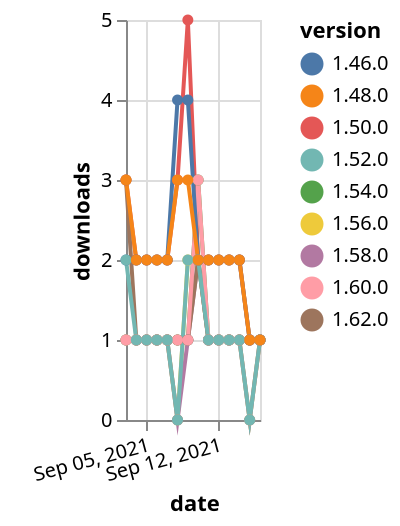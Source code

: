 {"$schema": "https://vega.github.io/schema/vega-lite/v5.json", "description": "A simple bar chart with embedded data.", "data": {"values": [{"date": "2021-09-03", "total": 173, "delta": 1, "version": "1.56.0"}, {"date": "2021-09-04", "total": 174, "delta": 1, "version": "1.56.0"}, {"date": "2021-09-05", "total": 175, "delta": 1, "version": "1.56.0"}, {"date": "2021-09-06", "total": 176, "delta": 1, "version": "1.56.0"}, {"date": "2021-09-07", "total": 177, "delta": 1, "version": "1.56.0"}, {"date": "2021-09-08", "total": 177, "delta": 0, "version": "1.56.0"}, {"date": "2021-09-09", "total": 179, "delta": 2, "version": "1.56.0"}, {"date": "2021-09-10", "total": 181, "delta": 2, "version": "1.56.0"}, {"date": "2021-09-11", "total": 182, "delta": 1, "version": "1.56.0"}, {"date": "2021-09-12", "total": 183, "delta": 1, "version": "1.56.0"}, {"date": "2021-09-13", "total": 184, "delta": 1, "version": "1.56.0"}, {"date": "2021-09-14", "total": 185, "delta": 1, "version": "1.56.0"}, {"date": "2021-09-15", "total": 185, "delta": 0, "version": "1.56.0"}, {"date": "2021-09-16", "total": 186, "delta": 1, "version": "1.56.0"}, {"date": "2021-09-03", "total": 310, "delta": 1, "version": "1.54.0"}, {"date": "2021-09-04", "total": 311, "delta": 1, "version": "1.54.0"}, {"date": "2021-09-05", "total": 312, "delta": 1, "version": "1.54.0"}, {"date": "2021-09-06", "total": 313, "delta": 1, "version": "1.54.0"}, {"date": "2021-09-07", "total": 314, "delta": 1, "version": "1.54.0"}, {"date": "2021-09-08", "total": 315, "delta": 1, "version": "1.54.0"}, {"date": "2021-09-09", "total": 316, "delta": 1, "version": "1.54.0"}, {"date": "2021-09-10", "total": 319, "delta": 3, "version": "1.54.0"}, {"date": "2021-09-11", "total": 320, "delta": 1, "version": "1.54.0"}, {"date": "2021-09-12", "total": 321, "delta": 1, "version": "1.54.0"}, {"date": "2021-09-13", "total": 322, "delta": 1, "version": "1.54.0"}, {"date": "2021-09-14", "total": 323, "delta": 1, "version": "1.54.0"}, {"date": "2021-09-15", "total": 324, "delta": 1, "version": "1.54.0"}, {"date": "2021-09-16", "total": 325, "delta": 1, "version": "1.54.0"}, {"date": "2021-09-03", "total": 153, "delta": 1, "version": "1.58.0"}, {"date": "2021-09-04", "total": 154, "delta": 1, "version": "1.58.0"}, {"date": "2021-09-05", "total": 155, "delta": 1, "version": "1.58.0"}, {"date": "2021-09-06", "total": 156, "delta": 1, "version": "1.58.0"}, {"date": "2021-09-07", "total": 157, "delta": 1, "version": "1.58.0"}, {"date": "2021-09-08", "total": 157, "delta": 0, "version": "1.58.0"}, {"date": "2021-09-09", "total": 158, "delta": 1, "version": "1.58.0"}, {"date": "2021-09-10", "total": 160, "delta": 2, "version": "1.58.0"}, {"date": "2021-09-11", "total": 161, "delta": 1, "version": "1.58.0"}, {"date": "2021-09-12", "total": 162, "delta": 1, "version": "1.58.0"}, {"date": "2021-09-13", "total": 163, "delta": 1, "version": "1.58.0"}, {"date": "2021-09-14", "total": 164, "delta": 1, "version": "1.58.0"}, {"date": "2021-09-15", "total": 164, "delta": 0, "version": "1.58.0"}, {"date": "2021-09-16", "total": 165, "delta": 1, "version": "1.58.0"}, {"date": "2021-09-03", "total": 2395, "delta": 3, "version": "1.50.0"}, {"date": "2021-09-04", "total": 2397, "delta": 2, "version": "1.50.0"}, {"date": "2021-09-05", "total": 2399, "delta": 2, "version": "1.50.0"}, {"date": "2021-09-06", "total": 2401, "delta": 2, "version": "1.50.0"}, {"date": "2021-09-07", "total": 2403, "delta": 2, "version": "1.50.0"}, {"date": "2021-09-08", "total": 2406, "delta": 3, "version": "1.50.0"}, {"date": "2021-09-09", "total": 2411, "delta": 5, "version": "1.50.0"}, {"date": "2021-09-10", "total": 2413, "delta": 2, "version": "1.50.0"}, {"date": "2021-09-11", "total": 2415, "delta": 2, "version": "1.50.0"}, {"date": "2021-09-12", "total": 2417, "delta": 2, "version": "1.50.0"}, {"date": "2021-09-13", "total": 2419, "delta": 2, "version": "1.50.0"}, {"date": "2021-09-14", "total": 2421, "delta": 2, "version": "1.50.0"}, {"date": "2021-09-15", "total": 2422, "delta": 1, "version": "1.50.0"}, {"date": "2021-09-16", "total": 2423, "delta": 1, "version": "1.50.0"}, {"date": "2021-09-03", "total": 114, "delta": 3, "version": "1.62.0"}, {"date": "2021-09-04", "total": 115, "delta": 1, "version": "1.62.0"}, {"date": "2021-09-05", "total": 116, "delta": 1, "version": "1.62.0"}, {"date": "2021-09-06", "total": 117, "delta": 1, "version": "1.62.0"}, {"date": "2021-09-07", "total": 118, "delta": 1, "version": "1.62.0"}, {"date": "2021-09-08", "total": 119, "delta": 1, "version": "1.62.0"}, {"date": "2021-09-09", "total": 120, "delta": 1, "version": "1.62.0"}, {"date": "2021-09-10", "total": 122, "delta": 2, "version": "1.62.0"}, {"date": "2021-09-11", "total": 123, "delta": 1, "version": "1.62.0"}, {"date": "2021-09-12", "total": 124, "delta": 1, "version": "1.62.0"}, {"date": "2021-09-13", "total": 125, "delta": 1, "version": "1.62.0"}, {"date": "2021-09-14", "total": 126, "delta": 1, "version": "1.62.0"}, {"date": "2021-09-15", "total": 127, "delta": 1, "version": "1.62.0"}, {"date": "2021-09-16", "total": 128, "delta": 1, "version": "1.62.0"}, {"date": "2021-09-03", "total": 170, "delta": 1, "version": "1.60.0"}, {"date": "2021-09-04", "total": 171, "delta": 1, "version": "1.60.0"}, {"date": "2021-09-05", "total": 172, "delta": 1, "version": "1.60.0"}, {"date": "2021-09-06", "total": 173, "delta": 1, "version": "1.60.0"}, {"date": "2021-09-07", "total": 174, "delta": 1, "version": "1.60.0"}, {"date": "2021-09-08", "total": 175, "delta": 1, "version": "1.60.0"}, {"date": "2021-09-09", "total": 176, "delta": 1, "version": "1.60.0"}, {"date": "2021-09-10", "total": 179, "delta": 3, "version": "1.60.0"}, {"date": "2021-09-11", "total": 180, "delta": 1, "version": "1.60.0"}, {"date": "2021-09-12", "total": 181, "delta": 1, "version": "1.60.0"}, {"date": "2021-09-13", "total": 182, "delta": 1, "version": "1.60.0"}, {"date": "2021-09-14", "total": 183, "delta": 1, "version": "1.60.0"}, {"date": "2021-09-15", "total": 184, "delta": 1, "version": "1.60.0"}, {"date": "2021-09-16", "total": 185, "delta": 1, "version": "1.60.0"}, {"date": "2021-09-03", "total": 2997, "delta": 2, "version": "1.46.0"}, {"date": "2021-09-04", "total": 2999, "delta": 2, "version": "1.46.0"}, {"date": "2021-09-05", "total": 3001, "delta": 2, "version": "1.46.0"}, {"date": "2021-09-06", "total": 3003, "delta": 2, "version": "1.46.0"}, {"date": "2021-09-07", "total": 3005, "delta": 2, "version": "1.46.0"}, {"date": "2021-09-08", "total": 3009, "delta": 4, "version": "1.46.0"}, {"date": "2021-09-09", "total": 3013, "delta": 4, "version": "1.46.0"}, {"date": "2021-09-10", "total": 3015, "delta": 2, "version": "1.46.0"}, {"date": "2021-09-11", "total": 3017, "delta": 2, "version": "1.46.0"}, {"date": "2021-09-12", "total": 3019, "delta": 2, "version": "1.46.0"}, {"date": "2021-09-13", "total": 3021, "delta": 2, "version": "1.46.0"}, {"date": "2021-09-14", "total": 3023, "delta": 2, "version": "1.46.0"}, {"date": "2021-09-15", "total": 3024, "delta": 1, "version": "1.46.0"}, {"date": "2021-09-16", "total": 3025, "delta": 1, "version": "1.46.0"}, {"date": "2021-09-03", "total": 223, "delta": 2, "version": "1.52.0"}, {"date": "2021-09-04", "total": 224, "delta": 1, "version": "1.52.0"}, {"date": "2021-09-05", "total": 225, "delta": 1, "version": "1.52.0"}, {"date": "2021-09-06", "total": 226, "delta": 1, "version": "1.52.0"}, {"date": "2021-09-07", "total": 227, "delta": 1, "version": "1.52.0"}, {"date": "2021-09-08", "total": 227, "delta": 0, "version": "1.52.0"}, {"date": "2021-09-09", "total": 229, "delta": 2, "version": "1.52.0"}, {"date": "2021-09-10", "total": 231, "delta": 2, "version": "1.52.0"}, {"date": "2021-09-11", "total": 232, "delta": 1, "version": "1.52.0"}, {"date": "2021-09-12", "total": 233, "delta": 1, "version": "1.52.0"}, {"date": "2021-09-13", "total": 234, "delta": 1, "version": "1.52.0"}, {"date": "2021-09-14", "total": 235, "delta": 1, "version": "1.52.0"}, {"date": "2021-09-15", "total": 235, "delta": 0, "version": "1.52.0"}, {"date": "2021-09-16", "total": 236, "delta": 1, "version": "1.52.0"}, {"date": "2021-09-03", "total": 2533, "delta": 3, "version": "1.48.0"}, {"date": "2021-09-04", "total": 2535, "delta": 2, "version": "1.48.0"}, {"date": "2021-09-05", "total": 2537, "delta": 2, "version": "1.48.0"}, {"date": "2021-09-06", "total": 2539, "delta": 2, "version": "1.48.0"}, {"date": "2021-09-07", "total": 2541, "delta": 2, "version": "1.48.0"}, {"date": "2021-09-08", "total": 2544, "delta": 3, "version": "1.48.0"}, {"date": "2021-09-09", "total": 2547, "delta": 3, "version": "1.48.0"}, {"date": "2021-09-10", "total": 2549, "delta": 2, "version": "1.48.0"}, {"date": "2021-09-11", "total": 2551, "delta": 2, "version": "1.48.0"}, {"date": "2021-09-12", "total": 2553, "delta": 2, "version": "1.48.0"}, {"date": "2021-09-13", "total": 2555, "delta": 2, "version": "1.48.0"}, {"date": "2021-09-14", "total": 2557, "delta": 2, "version": "1.48.0"}, {"date": "2021-09-15", "total": 2558, "delta": 1, "version": "1.48.0"}, {"date": "2021-09-16", "total": 2559, "delta": 1, "version": "1.48.0"}]}, "width": "container", "mark": {"type": "line", "point": {"filled": true}}, "encoding": {"x": {"field": "date", "type": "temporal", "timeUnit": "yearmonthdate", "title": "date", "axis": {"labelAngle": -15}}, "y": {"field": "delta", "type": "quantitative", "title": "downloads"}, "color": {"field": "version", "type": "nominal"}, "tooltip": {"field": "delta"}}}